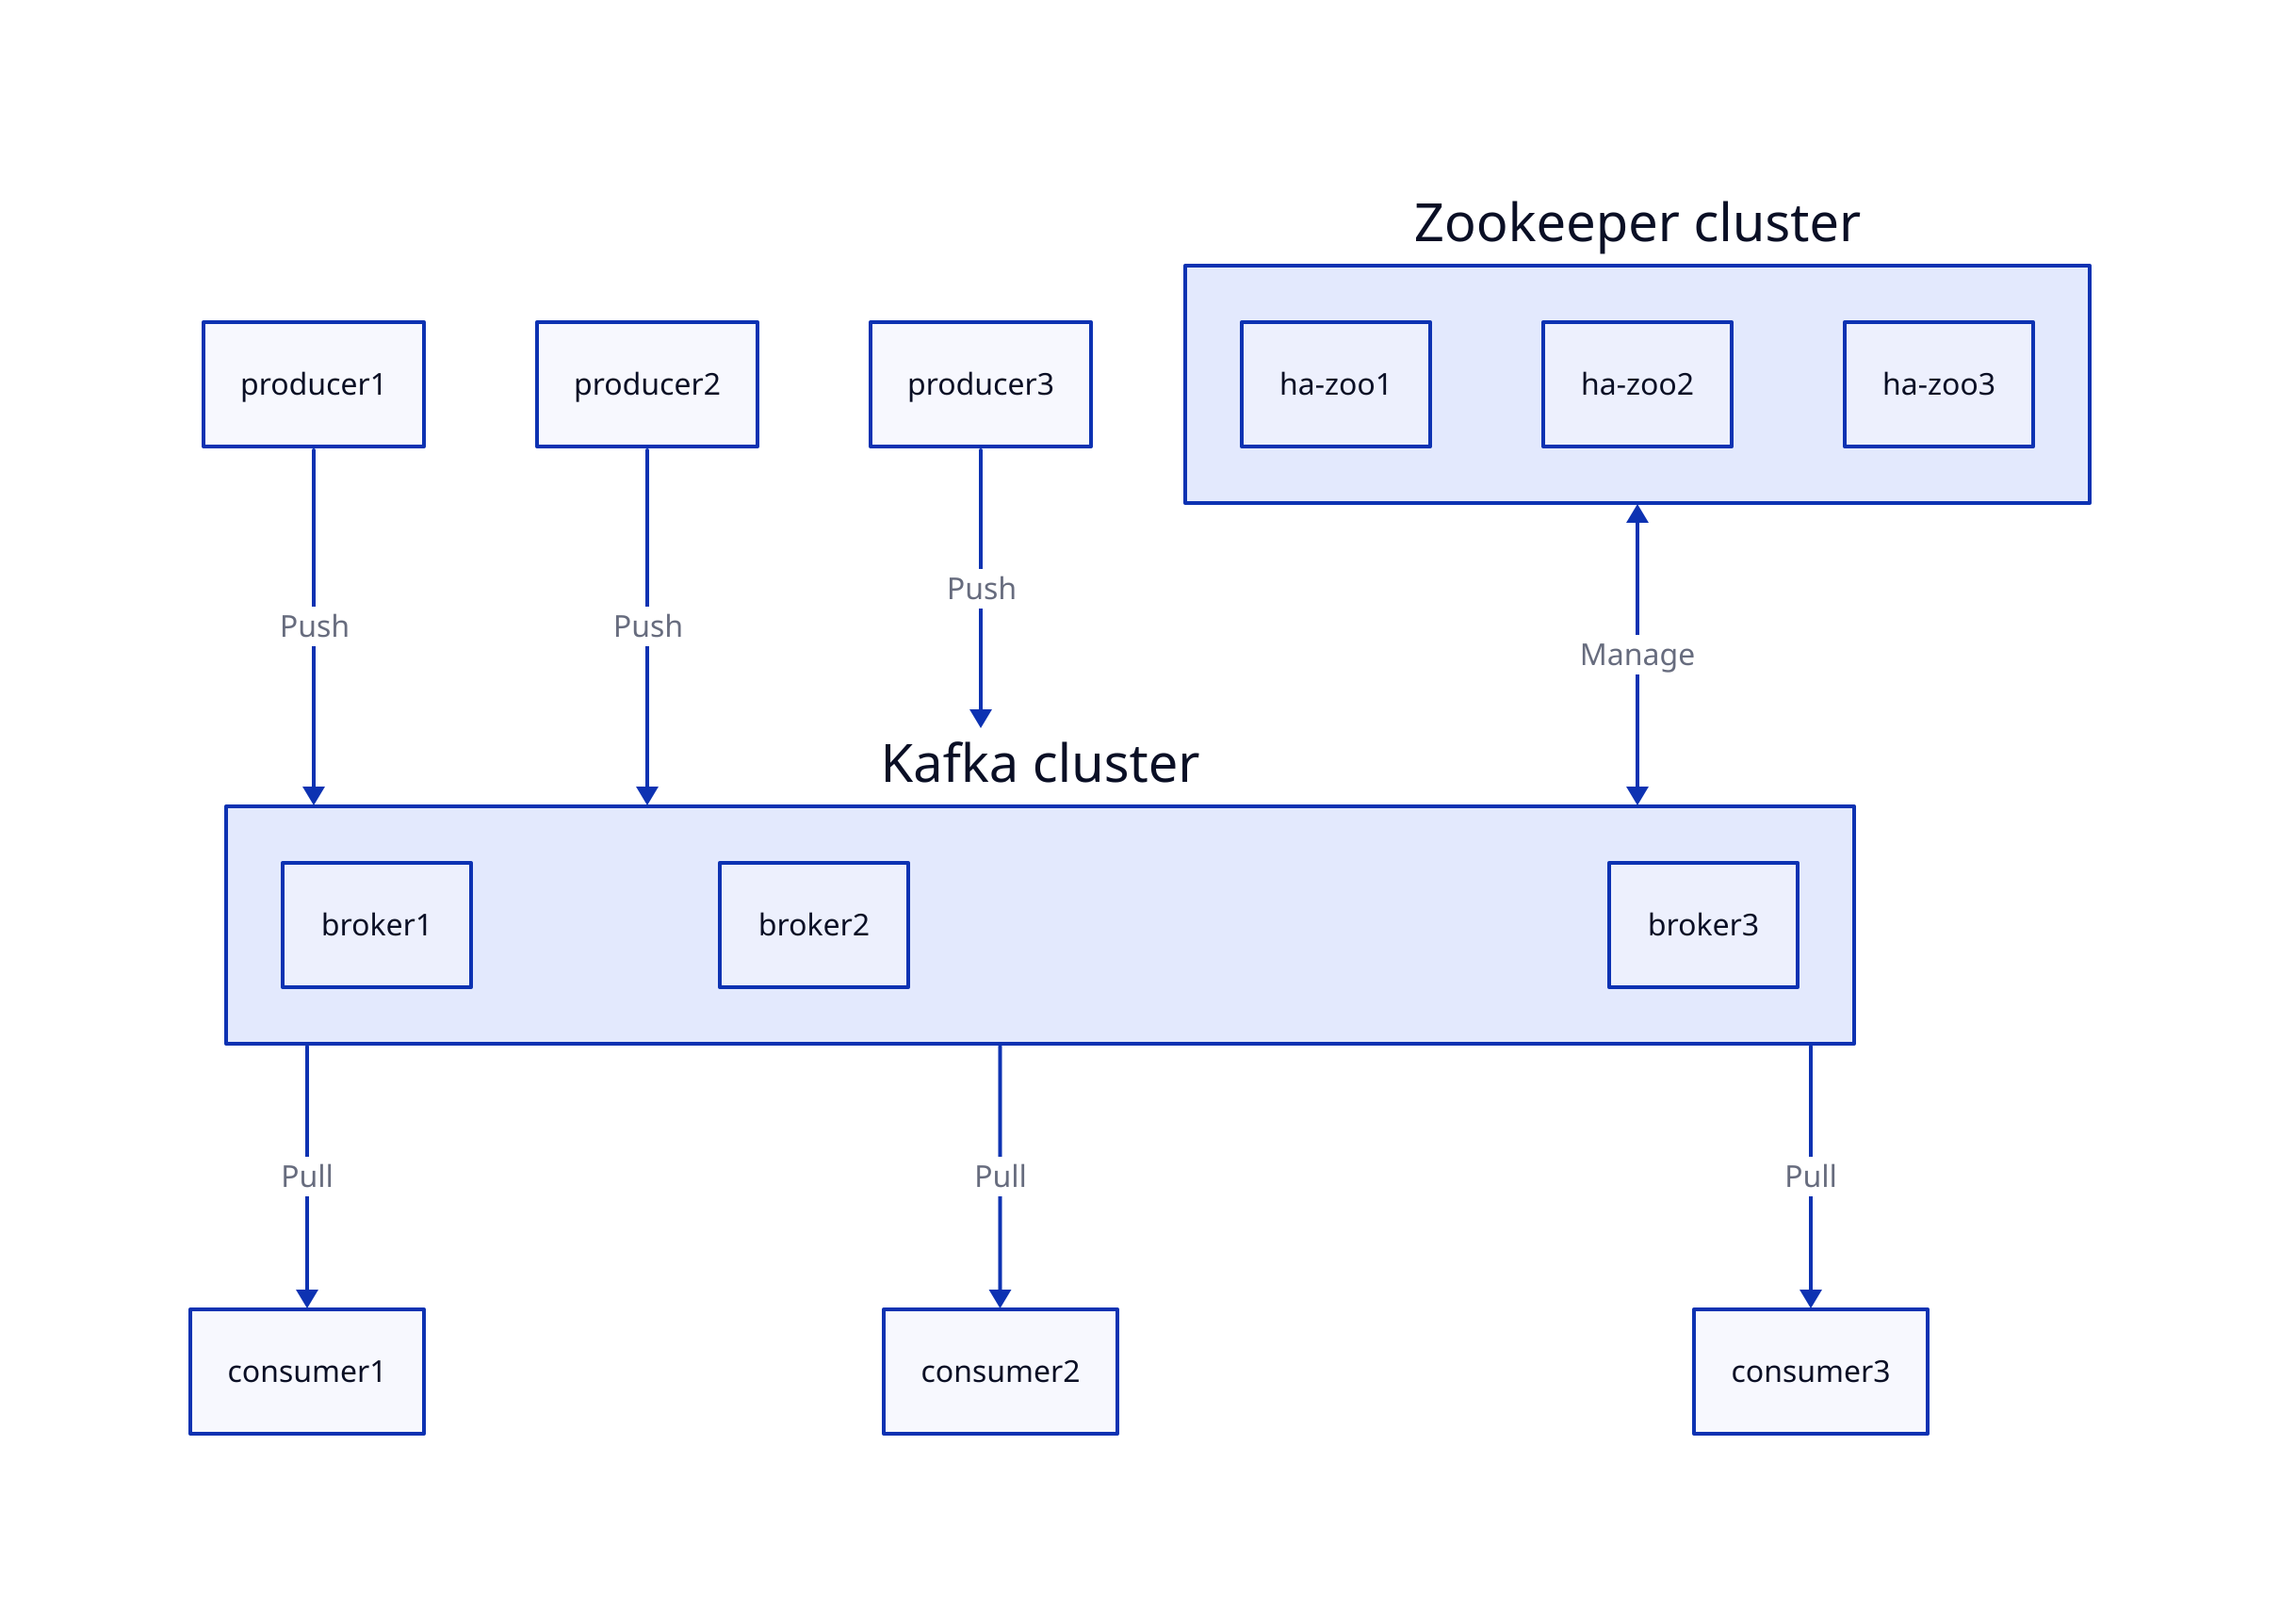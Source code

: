 zookeeper_cluster: {
  label: 'Zookeeper cluster'
  ha-zoo1
  ha-zoo2
  ha-zoo3
}

kafka_cluster: {
  label: 'Kafka cluster'
  broker1
  broker2
  broker3
}

producer1 -> kafka_cluster: Push
producer2 -> kafka_cluster: Push
producer3 -> kafka_cluster: Push

consumer1 <- kafka_cluster: Pull
consumer2 <- kafka_cluster: Pull
consumer3 <- kafka_cluster: Pull

zookeeper_cluster <-> kafka_cluster: Manage
